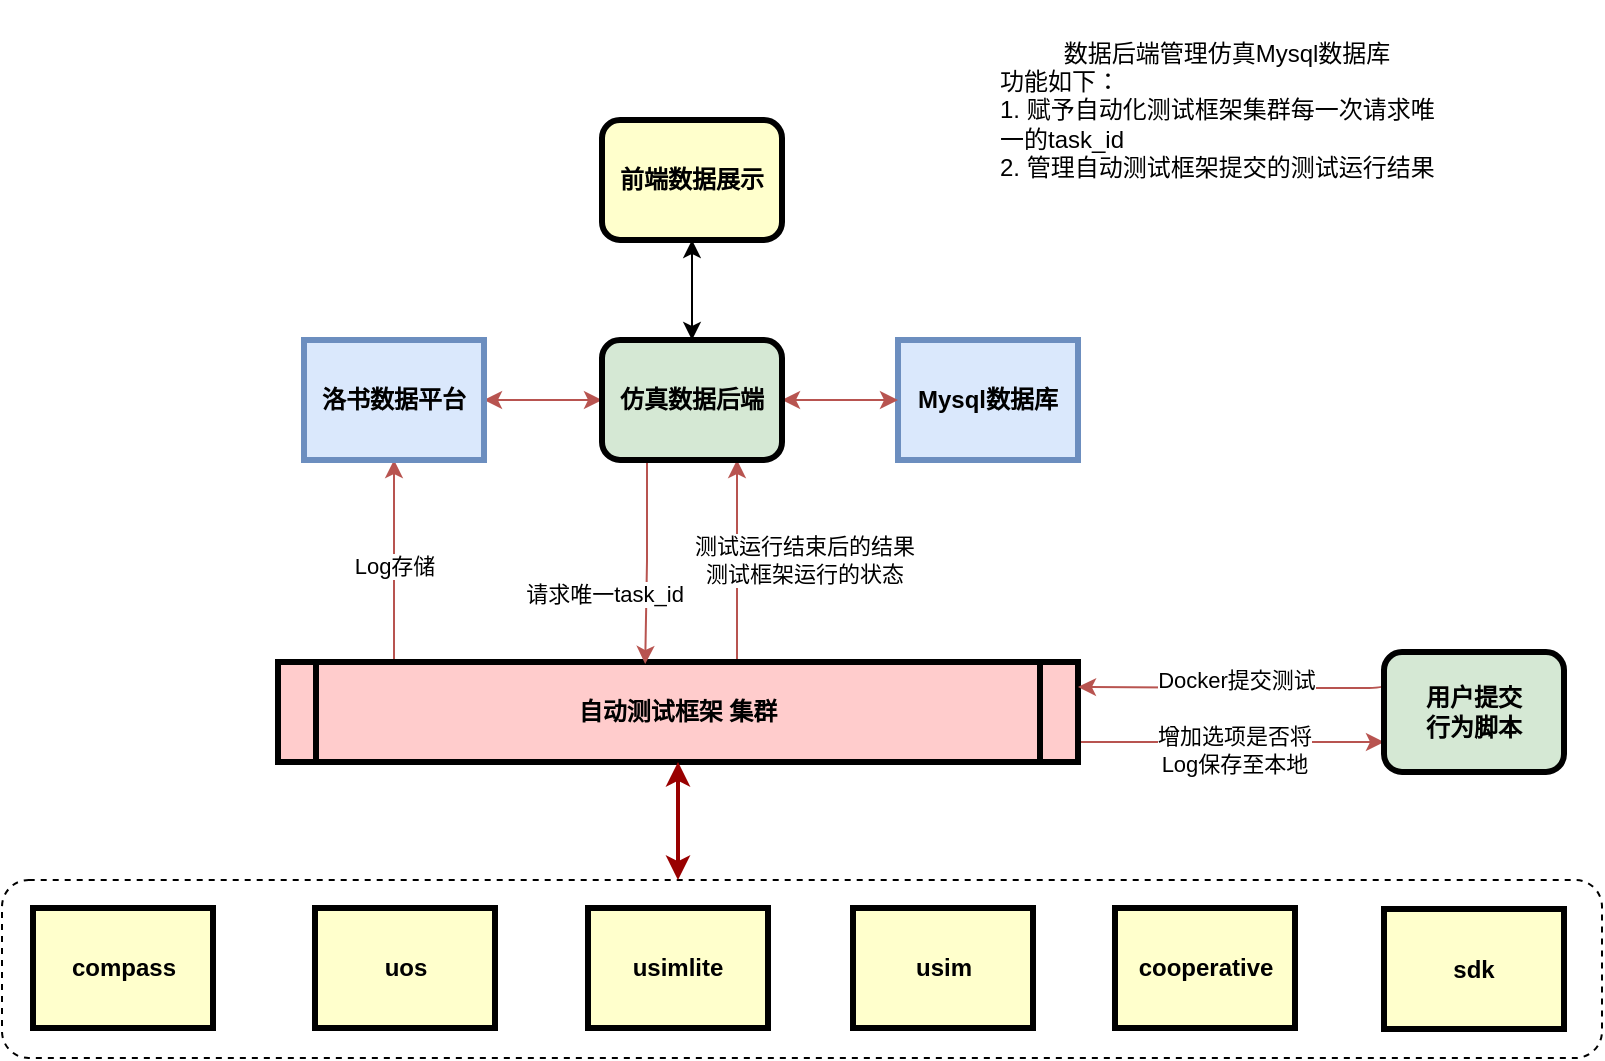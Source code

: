 <mxfile version="15.5.4" type="github">
  <diagram name="Page-1" id="c7558073-3199-34d8-9f00-42111426c3f3">
    <mxGraphModel dx="1125" dy="637" grid="1" gridSize="10" guides="1" tooltips="1" connect="1" arrows="1" fold="1" page="1" pageScale="1" pageWidth="826" pageHeight="1169" background="none" math="0" shadow="0">
      <root>
        <mxCell id="0" />
        <mxCell id="1" parent="0" />
        <mxCell id="FX_yhc1pr7L3NUCvsDV_-106" value="" style="rounded=1;whiteSpace=wrap;html=1;verticalAlign=middle;dashed=1;" vertex="1" parent="1">
          <mxGeometry x="13" y="680" width="800" height="89" as="geometry" />
        </mxCell>
        <mxCell id="FX_yhc1pr7L3NUCvsDV_-135" style="edgeStyle=orthogonalEdgeStyle;rounded=0;orthogonalLoop=1;jettySize=auto;html=1;exitX=0.14;exitY=0;exitDx=0;exitDy=0;entryX=0.5;entryY=1;entryDx=0;entryDy=0;startArrow=none;startFill=0;fillColor=#f8cecc;strokeColor=#b85450;exitPerimeter=0;" edge="1" parent="1" source="5" target="FX_yhc1pr7L3NUCvsDV_-131">
          <mxGeometry relative="1" as="geometry">
            <Array as="points">
              <mxPoint x="209" y="571" />
            </Array>
          </mxGeometry>
        </mxCell>
        <mxCell id="FX_yhc1pr7L3NUCvsDV_-136" value="Log存储" style="edgeLabel;html=1;align=center;verticalAlign=middle;resizable=0;points=[];" vertex="1" connectable="0" parent="FX_yhc1pr7L3NUCvsDV_-135">
          <mxGeometry x="-0.253" y="-1" relative="1" as="geometry">
            <mxPoint x="-1" y="-12" as="offset" />
          </mxGeometry>
        </mxCell>
        <mxCell id="FX_yhc1pr7L3NUCvsDV_-139" style="edgeStyle=orthogonalEdgeStyle;rounded=0;orthogonalLoop=1;jettySize=auto;html=1;exitX=1;exitY=0.75;exitDx=0;exitDy=0;entryX=0;entryY=0.75;entryDx=0;entryDy=0;startArrow=none;startFill=0;fillColor=#f8cecc;strokeColor=#b85450;" edge="1" parent="1" source="5" target="FX_yhc1pr7L3NUCvsDV_-116">
          <mxGeometry relative="1" as="geometry">
            <Array as="points">
              <mxPoint x="551" y="611" />
            </Array>
          </mxGeometry>
        </mxCell>
        <mxCell id="FX_yhc1pr7L3NUCvsDV_-141" value="&lt;div&gt;增加选项是否将&lt;/div&gt;&lt;div&gt;Log保存至本地&lt;br&gt;&lt;/div&gt;" style="edgeLabel;html=1;align=center;verticalAlign=middle;resizable=0;points=[];" vertex="1" connectable="0" parent="FX_yhc1pr7L3NUCvsDV_-139">
          <mxGeometry x="-0.119" y="-4" relative="1" as="geometry">
            <mxPoint x="12" as="offset" />
          </mxGeometry>
        </mxCell>
        <mxCell id="FX_yhc1pr7L3NUCvsDV_-157" style="edgeStyle=orthogonalEdgeStyle;rounded=0;orthogonalLoop=1;jettySize=auto;html=1;entryX=0.75;entryY=1;entryDx=0;entryDy=0;startArrow=none;startFill=0;fillColor=#f8cecc;strokeColor=#b85450;" edge="1" parent="1" source="5" target="FX_yhc1pr7L3NUCvsDV_-143">
          <mxGeometry relative="1" as="geometry">
            <Array as="points">
              <mxPoint x="381" y="505" />
            </Array>
          </mxGeometry>
        </mxCell>
        <mxCell id="FX_yhc1pr7L3NUCvsDV_-158" value="&lt;div&gt;测试运行结束后的结果&lt;br&gt;&lt;/div&gt;&lt;div&gt;测试框架运行的状态&lt;br&gt;&lt;/div&gt;" style="edgeLabel;html=1;align=center;verticalAlign=middle;resizable=0;points=[];" vertex="1" connectable="0" parent="FX_yhc1pr7L3NUCvsDV_-157">
          <mxGeometry x="0.487" y="-2" relative="1" as="geometry">
            <mxPoint x="31" y="24" as="offset" />
          </mxGeometry>
        </mxCell>
        <mxCell id="5" value="自动测试框架 集群" style="shape=process;whiteSpace=wrap;align=center;verticalAlign=middle;size=0.048;fontStyle=1;strokeWidth=3;fillColor=#FFCCCC" parent="1" vertex="1">
          <mxGeometry x="151.0" y="571" width="400" height="50" as="geometry" />
        </mxCell>
        <mxCell id="14" value="uos" style="whiteSpace=wrap;align=center;verticalAlign=middle;fontStyle=1;strokeWidth=3;fillColor=#FFFFCC" parent="1" vertex="1">
          <mxGeometry x="169.5" y="694.0" width="90" height="60" as="geometry" />
        </mxCell>
        <mxCell id="FX_yhc1pr7L3NUCvsDV_-97" value="usimlite" style="whiteSpace=wrap;align=center;verticalAlign=middle;fontStyle=1;strokeWidth=3;fillColor=#FFFFCC" vertex="1" parent="1">
          <mxGeometry x="306" y="694.0" width="90" height="60" as="geometry" />
        </mxCell>
        <mxCell id="FX_yhc1pr7L3NUCvsDV_-98" value="usim" style="whiteSpace=wrap;align=center;verticalAlign=middle;fontStyle=1;strokeWidth=3;fillColor=#FFFFCC" vertex="1" parent="1">
          <mxGeometry x="438.5" y="694.0" width="90" height="60" as="geometry" />
        </mxCell>
        <mxCell id="FX_yhc1pr7L3NUCvsDV_-99" value="cooperative" style="whiteSpace=wrap;align=center;verticalAlign=middle;fontStyle=1;strokeWidth=3;fillColor=#FFFFCC" vertex="1" parent="1">
          <mxGeometry x="569.5" y="694.0" width="90" height="60" as="geometry" />
        </mxCell>
        <mxCell id="FX_yhc1pr7L3NUCvsDV_-100" value="compass" style="whiteSpace=wrap;align=center;verticalAlign=middle;fontStyle=1;strokeWidth=3;fillColor=#FFFFCC" vertex="1" parent="1">
          <mxGeometry x="28.5" y="694.0" width="90" height="60" as="geometry" />
        </mxCell>
        <mxCell id="FX_yhc1pr7L3NUCvsDV_-108" style="edgeStyle=orthogonalEdgeStyle;rounded=0;orthogonalLoop=1;jettySize=auto;html=1;exitX=0.5;exitY=1;exitDx=0;exitDy=0;" edge="1" parent="1">
          <mxGeometry relative="1" as="geometry">
            <mxPoint x="735.5" y="759" as="sourcePoint" />
            <mxPoint x="735.5" y="759" as="targetPoint" />
          </mxGeometry>
        </mxCell>
        <mxCell id="FX_yhc1pr7L3NUCvsDV_-109" value="sdk" style="whiteSpace=wrap;align=center;verticalAlign=middle;fontStyle=1;strokeWidth=3;fillColor=#FFFFCC" vertex="1" parent="1">
          <mxGeometry x="704" y="694.5" width="90" height="60" as="geometry" />
        </mxCell>
        <mxCell id="FX_yhc1pr7L3NUCvsDV_-115" value="" style="edgeStyle=elbowEdgeStyle;elbow=horizontal;strokeColor=#990000;strokeWidth=2;entryX=0.5;entryY=1;entryDx=0;entryDy=0;startArrow=classic;startFill=1;" edge="1" parent="1" target="5">
          <mxGeometry width="100" height="100" relative="1" as="geometry">
            <mxPoint x="351" y="680" as="sourcePoint" />
            <mxPoint x="270" y="466" as="targetPoint" />
            <Array as="points">
              <mxPoint x="351" y="680" />
              <mxPoint x="351" y="650" />
              <mxPoint x="340" y="650" />
              <mxPoint x="300" y="660" />
              <mxPoint x="270" y="510" />
            </Array>
          </mxGeometry>
        </mxCell>
        <mxCell id="FX_yhc1pr7L3NUCvsDV_-120" style="edgeStyle=orthogonalEdgeStyle;rounded=1;orthogonalLoop=1;jettySize=auto;html=1;entryX=1;entryY=0.25;entryDx=0;entryDy=0;startArrow=none;startFill=0;fillColor=#f8cecc;strokeColor=#b85450;exitX=0;exitY=0.25;exitDx=0;exitDy=0;" edge="1" parent="1" source="FX_yhc1pr7L3NUCvsDV_-116" target="5">
          <mxGeometry relative="1" as="geometry">
            <Array as="points">
              <mxPoint x="704" y="584" />
              <mxPoint x="628" y="584" />
            </Array>
          </mxGeometry>
        </mxCell>
        <mxCell id="FX_yhc1pr7L3NUCvsDV_-142" value="Docker提交测试" style="edgeLabel;html=1;align=center;verticalAlign=middle;resizable=0;points=[];" vertex="1" connectable="0" parent="FX_yhc1pr7L3NUCvsDV_-120">
          <mxGeometry x="-0.013" y="-4" relative="1" as="geometry">
            <mxPoint as="offset" />
          </mxGeometry>
        </mxCell>
        <mxCell id="FX_yhc1pr7L3NUCvsDV_-116" value="用户提交&#xa;行为脚本" style="whiteSpace=wrap;align=center;verticalAlign=middle;fontStyle=1;strokeWidth=3;fillColor=#d5e8d4;strokeColor=default;rounded=1;" vertex="1" parent="1">
          <mxGeometry x="704" y="566.0" width="90" height="60" as="geometry" />
        </mxCell>
        <mxCell id="FX_yhc1pr7L3NUCvsDV_-124" value="Mysql数据库" style="whiteSpace=wrap;align=center;verticalAlign=middle;fontStyle=1;strokeWidth=3;fillColor=#dae8fc;strokeColor=#6c8ebf;" vertex="1" parent="1">
          <mxGeometry x="461" y="410.0" width="90" height="60" as="geometry" />
        </mxCell>
        <mxCell id="FX_yhc1pr7L3NUCvsDV_-162" style="edgeStyle=orthogonalEdgeStyle;rounded=0;orthogonalLoop=1;jettySize=auto;html=1;exitX=1;exitY=0.5;exitDx=0;exitDy=0;startArrow=classic;startFill=1;fillColor=#f8cecc;strokeColor=#b85450;" edge="1" parent="1" source="FX_yhc1pr7L3NUCvsDV_-131" target="FX_yhc1pr7L3NUCvsDV_-143">
          <mxGeometry relative="1" as="geometry" />
        </mxCell>
        <mxCell id="FX_yhc1pr7L3NUCvsDV_-131" value="洛书数据平台" style="whiteSpace=wrap;align=center;verticalAlign=middle;fontStyle=1;strokeWidth=3;fillColor=#dae8fc;strokeColor=#6c8ebf;" vertex="1" parent="1">
          <mxGeometry x="164" y="410.0" width="90" height="60" as="geometry" />
        </mxCell>
        <mxCell id="FX_yhc1pr7L3NUCvsDV_-159" style="edgeStyle=orthogonalEdgeStyle;rounded=0;orthogonalLoop=1;jettySize=auto;html=1;exitX=0.25;exitY=1;exitDx=0;exitDy=0;entryX=0.459;entryY=0.02;entryDx=0;entryDy=0;entryPerimeter=0;startArrow=none;startFill=0;fillColor=#f8cecc;strokeColor=#b85450;" edge="1" parent="1" source="FX_yhc1pr7L3NUCvsDV_-143" target="5">
          <mxGeometry relative="1" as="geometry" />
        </mxCell>
        <mxCell id="FX_yhc1pr7L3NUCvsDV_-160" value="请求唯一task_id" style="edgeLabel;html=1;align=center;verticalAlign=middle;resizable=0;points=[];" vertex="1" connectable="0" parent="FX_yhc1pr7L3NUCvsDV_-159">
          <mxGeometry x="-0.364" y="-1" relative="1" as="geometry">
            <mxPoint x="-21" y="34" as="offset" />
          </mxGeometry>
        </mxCell>
        <mxCell id="FX_yhc1pr7L3NUCvsDV_-161" style="edgeStyle=orthogonalEdgeStyle;rounded=0;orthogonalLoop=1;jettySize=auto;html=1;exitX=1;exitY=0.5;exitDx=0;exitDy=0;entryX=0;entryY=0.5;entryDx=0;entryDy=0;startArrow=classic;startFill=1;fillColor=#f8cecc;strokeColor=#b85450;" edge="1" parent="1" source="FX_yhc1pr7L3NUCvsDV_-143" target="FX_yhc1pr7L3NUCvsDV_-124">
          <mxGeometry relative="1" as="geometry" />
        </mxCell>
        <mxCell id="FX_yhc1pr7L3NUCvsDV_-164" style="edgeStyle=orthogonalEdgeStyle;rounded=0;orthogonalLoop=1;jettySize=auto;html=1;exitX=0.5;exitY=0;exitDx=0;exitDy=0;startArrow=classic;startFill=1;entryX=0.5;entryY=1;entryDx=0;entryDy=0;" edge="1" parent="1" source="FX_yhc1pr7L3NUCvsDV_-143" target="FX_yhc1pr7L3NUCvsDV_-165">
          <mxGeometry relative="1" as="geometry">
            <mxPoint x="358.333" y="360" as="targetPoint" />
          </mxGeometry>
        </mxCell>
        <mxCell id="FX_yhc1pr7L3NUCvsDV_-143" value="仿真数据后端" style="whiteSpace=wrap;align=center;verticalAlign=middle;fontStyle=1;strokeWidth=3;fillColor=#d5e8d4;strokeColor=default;rounded=1;" vertex="1" parent="1">
          <mxGeometry x="313" y="410" width="90" height="60" as="geometry" />
        </mxCell>
        <mxCell id="FX_yhc1pr7L3NUCvsDV_-163" value="&lt;div align=&quot;center&quot;&gt;数据后端管理仿真Mysql数据库&lt;/div&gt;&lt;div align=&quot;left&quot;&gt;功能如下：&lt;/div&gt;&lt;div align=&quot;left&quot;&gt;1. 赋予自动化测试框架集群每一次请求唯一的task_id&lt;/div&gt;&lt;div align=&quot;left&quot;&gt;2. 管理自动测试框架提交的测试运行结果&lt;br&gt;&lt;/div&gt;" style="text;html=1;strokeColor=none;fillColor=none;align=left;verticalAlign=middle;whiteSpace=wrap;rounded=0;" vertex="1" parent="1">
          <mxGeometry x="510" y="240" width="229" height="110" as="geometry" />
        </mxCell>
        <mxCell id="FX_yhc1pr7L3NUCvsDV_-165" value="前端数据展示" style="whiteSpace=wrap;align=center;verticalAlign=middle;fontStyle=1;strokeWidth=3;fillColor=#FFFFCC;rounded=1;" vertex="1" parent="1">
          <mxGeometry x="313" y="300.0" width="90" height="60" as="geometry" />
        </mxCell>
      </root>
    </mxGraphModel>
  </diagram>
</mxfile>
